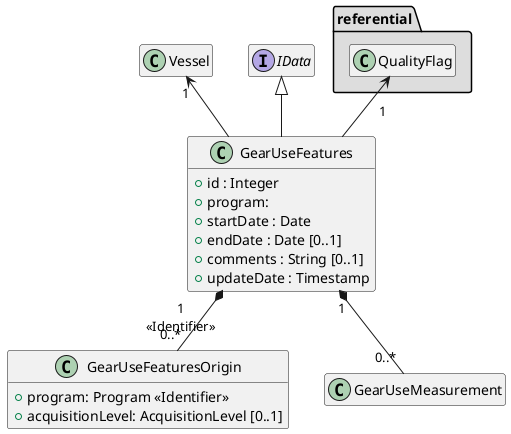 @startuml
hide empty members
interface IData {
}

class GearUseFeatures extends IData {
    +id : Integer
    +program:
    +startDate : Date
    +endDate : Date [0..1]
    +comments : String [0..1]
    +updateDate : Timestamp
}
class GearUseFeaturesOrigin {
    +program: Program <<Identifier>>
    +acquisitionLevel: AcquisitionLevel [0..1]
}

GearUseFeatures -up-> "1" Vessel
GearUseFeatures "1\n<<Identifier>>" *-down- "0..*" GearUseFeaturesOrigin
GearUseFeatures "1" *-down- "0..*" GearUseMeasurement

package "referential" #DDDDDD {
    GearUseFeatures -up-> "\n1" QualityFlag
}

@enduml
